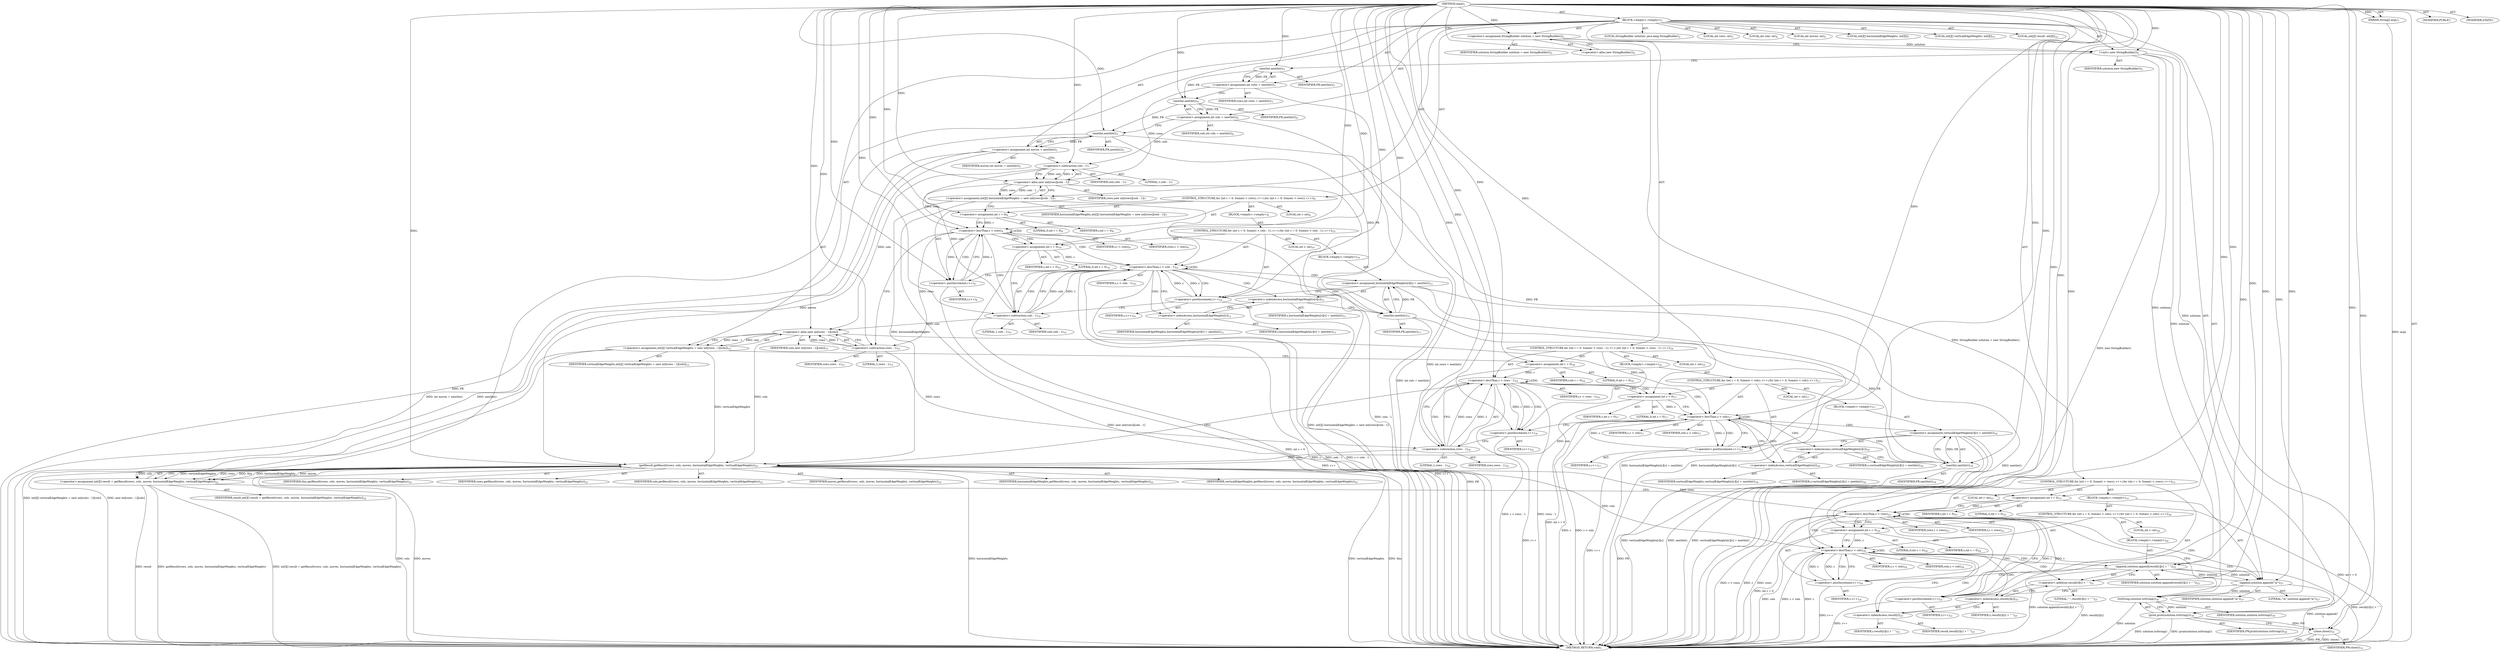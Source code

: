 digraph "main" {  
"19" [label = <(METHOD,main)<SUB>1</SUB>> ]
"20" [label = <(PARAM,String[] args)<SUB>1</SUB>> ]
"21" [label = <(BLOCK,&lt;empty&gt;,&lt;empty&gt;)<SUB>1</SUB>> ]
"4" [label = <(LOCAL,StringBuilder solution: java.lang.StringBuilder)<SUB>2</SUB>> ]
"22" [label = <(&lt;operator&gt;.assignment,StringBuilder solution = new StringBuilder())<SUB>2</SUB>> ]
"23" [label = <(IDENTIFIER,solution,StringBuilder solution = new StringBuilder())<SUB>2</SUB>> ]
"24" [label = <(&lt;operator&gt;.alloc,new StringBuilder())<SUB>2</SUB>> ]
"25" [label = <(&lt;init&gt;,new StringBuilder())<SUB>2</SUB>> ]
"3" [label = <(IDENTIFIER,solution,new StringBuilder())<SUB>2</SUB>> ]
"26" [label = <(LOCAL,int rows: int)<SUB>3</SUB>> ]
"27" [label = <(&lt;operator&gt;.assignment,int rows = nextInt())<SUB>3</SUB>> ]
"28" [label = <(IDENTIFIER,rows,int rows = nextInt())<SUB>3</SUB>> ]
"29" [label = <(nextInt,nextInt())<SUB>3</SUB>> ]
"30" [label = <(IDENTIFIER,FR,nextInt())<SUB>3</SUB>> ]
"31" [label = <(LOCAL,int cols: int)<SUB>4</SUB>> ]
"32" [label = <(&lt;operator&gt;.assignment,int cols = nextInt())<SUB>4</SUB>> ]
"33" [label = <(IDENTIFIER,cols,int cols = nextInt())<SUB>4</SUB>> ]
"34" [label = <(nextInt,nextInt())<SUB>4</SUB>> ]
"35" [label = <(IDENTIFIER,FR,nextInt())<SUB>4</SUB>> ]
"36" [label = <(LOCAL,int moves: int)<SUB>5</SUB>> ]
"37" [label = <(&lt;operator&gt;.assignment,int moves = nextInt())<SUB>5</SUB>> ]
"38" [label = <(IDENTIFIER,moves,int moves = nextInt())<SUB>5</SUB>> ]
"39" [label = <(nextInt,nextInt())<SUB>5</SUB>> ]
"40" [label = <(IDENTIFIER,FR,nextInt())<SUB>5</SUB>> ]
"41" [label = <(LOCAL,int[][] horizontalEdgeWeights: int[][])<SUB>7</SUB>> ]
"42" [label = <(&lt;operator&gt;.assignment,int[][] horizontalEdgeWeights = new int[rows][cols - 1])<SUB>7</SUB>> ]
"43" [label = <(IDENTIFIER,horizontalEdgeWeights,int[][] horizontalEdgeWeights = new int[rows][cols - 1])<SUB>7</SUB>> ]
"44" [label = <(&lt;operator&gt;.alloc,new int[rows][cols - 1])> ]
"45" [label = <(IDENTIFIER,rows,new int[rows][cols - 1])<SUB>7</SUB>> ]
"46" [label = <(&lt;operator&gt;.subtraction,cols - 1)<SUB>7</SUB>> ]
"47" [label = <(IDENTIFIER,cols,cols - 1)<SUB>7</SUB>> ]
"48" [label = <(LITERAL,1,cols - 1)<SUB>7</SUB>> ]
"49" [label = <(CONTROL_STRUCTURE,for (int r = 0; Some(r &lt; rows); r++),for (int r = 0; Some(r &lt; rows); r++))<SUB>9</SUB>> ]
"50" [label = <(LOCAL,int r: int)<SUB>9</SUB>> ]
"51" [label = <(&lt;operator&gt;.assignment,int r = 0)<SUB>9</SUB>> ]
"52" [label = <(IDENTIFIER,r,int r = 0)<SUB>9</SUB>> ]
"53" [label = <(LITERAL,0,int r = 0)<SUB>9</SUB>> ]
"54" [label = <(&lt;operator&gt;.lessThan,r &lt; rows)<SUB>9</SUB>> ]
"55" [label = <(IDENTIFIER,r,r &lt; rows)<SUB>9</SUB>> ]
"56" [label = <(IDENTIFIER,rows,r &lt; rows)<SUB>9</SUB>> ]
"57" [label = <(&lt;operator&gt;.postIncrement,r++)<SUB>9</SUB>> ]
"58" [label = <(IDENTIFIER,r,r++)<SUB>9</SUB>> ]
"59" [label = <(BLOCK,&lt;empty&gt;,&lt;empty&gt;)<SUB>9</SUB>> ]
"60" [label = <(CONTROL_STRUCTURE,for (int c = 0; Some(c &lt; cols - 1); c++),for (int c = 0; Some(c &lt; cols - 1); c++))<SUB>10</SUB>> ]
"61" [label = <(LOCAL,int c: int)<SUB>10</SUB>> ]
"62" [label = <(&lt;operator&gt;.assignment,int c = 0)<SUB>10</SUB>> ]
"63" [label = <(IDENTIFIER,c,int c = 0)<SUB>10</SUB>> ]
"64" [label = <(LITERAL,0,int c = 0)<SUB>10</SUB>> ]
"65" [label = <(&lt;operator&gt;.lessThan,c &lt; cols - 1)<SUB>10</SUB>> ]
"66" [label = <(IDENTIFIER,c,c &lt; cols - 1)<SUB>10</SUB>> ]
"67" [label = <(&lt;operator&gt;.subtraction,cols - 1)<SUB>10</SUB>> ]
"68" [label = <(IDENTIFIER,cols,cols - 1)<SUB>10</SUB>> ]
"69" [label = <(LITERAL,1,cols - 1)<SUB>10</SUB>> ]
"70" [label = <(&lt;operator&gt;.postIncrement,c++)<SUB>10</SUB>> ]
"71" [label = <(IDENTIFIER,c,c++)<SUB>10</SUB>> ]
"72" [label = <(BLOCK,&lt;empty&gt;,&lt;empty&gt;)<SUB>10</SUB>> ]
"73" [label = <(&lt;operator&gt;.assignment,horizontalEdgeWeights[r][c] = nextInt())<SUB>11</SUB>> ]
"74" [label = <(&lt;operator&gt;.indexAccess,horizontalEdgeWeights[r][c])<SUB>11</SUB>> ]
"75" [label = <(&lt;operator&gt;.indexAccess,horizontalEdgeWeights[r])<SUB>11</SUB>> ]
"76" [label = <(IDENTIFIER,horizontalEdgeWeights,horizontalEdgeWeights[r][c] = nextInt())<SUB>11</SUB>> ]
"77" [label = <(IDENTIFIER,r,horizontalEdgeWeights[r][c] = nextInt())<SUB>11</SUB>> ]
"78" [label = <(IDENTIFIER,c,horizontalEdgeWeights[r][c] = nextInt())<SUB>11</SUB>> ]
"79" [label = <(nextInt,nextInt())<SUB>11</SUB>> ]
"80" [label = <(IDENTIFIER,FR,nextInt())<SUB>11</SUB>> ]
"81" [label = <(LOCAL,int[][] verticalEdgeWeights: int[][])<SUB>15</SUB>> ]
"82" [label = <(&lt;operator&gt;.assignment,int[][] verticalEdgeWeights = new int[rows - 1][cols])<SUB>15</SUB>> ]
"83" [label = <(IDENTIFIER,verticalEdgeWeights,int[][] verticalEdgeWeights = new int[rows - 1][cols])<SUB>15</SUB>> ]
"84" [label = <(&lt;operator&gt;.alloc,new int[rows - 1][cols])> ]
"85" [label = <(&lt;operator&gt;.subtraction,rows - 1)<SUB>15</SUB>> ]
"86" [label = <(IDENTIFIER,rows,rows - 1)<SUB>15</SUB>> ]
"87" [label = <(LITERAL,1,rows - 1)<SUB>15</SUB>> ]
"88" [label = <(IDENTIFIER,cols,new int[rows - 1][cols])<SUB>15</SUB>> ]
"89" [label = <(CONTROL_STRUCTURE,for (int r = 0; Some(r &lt; rows - 1); r++),for (int r = 0; Some(r &lt; rows - 1); r++))<SUB>16</SUB>> ]
"90" [label = <(LOCAL,int r: int)<SUB>16</SUB>> ]
"91" [label = <(&lt;operator&gt;.assignment,int r = 0)<SUB>16</SUB>> ]
"92" [label = <(IDENTIFIER,r,int r = 0)<SUB>16</SUB>> ]
"93" [label = <(LITERAL,0,int r = 0)<SUB>16</SUB>> ]
"94" [label = <(&lt;operator&gt;.lessThan,r &lt; rows - 1)<SUB>16</SUB>> ]
"95" [label = <(IDENTIFIER,r,r &lt; rows - 1)<SUB>16</SUB>> ]
"96" [label = <(&lt;operator&gt;.subtraction,rows - 1)<SUB>16</SUB>> ]
"97" [label = <(IDENTIFIER,rows,rows - 1)<SUB>16</SUB>> ]
"98" [label = <(LITERAL,1,rows - 1)<SUB>16</SUB>> ]
"99" [label = <(&lt;operator&gt;.postIncrement,r++)<SUB>16</SUB>> ]
"100" [label = <(IDENTIFIER,r,r++)<SUB>16</SUB>> ]
"101" [label = <(BLOCK,&lt;empty&gt;,&lt;empty&gt;)<SUB>16</SUB>> ]
"102" [label = <(CONTROL_STRUCTURE,for (int c = 0; Some(c &lt; cols); c++),for (int c = 0; Some(c &lt; cols); c++))<SUB>17</SUB>> ]
"103" [label = <(LOCAL,int c: int)<SUB>17</SUB>> ]
"104" [label = <(&lt;operator&gt;.assignment,int c = 0)<SUB>17</SUB>> ]
"105" [label = <(IDENTIFIER,c,int c = 0)<SUB>17</SUB>> ]
"106" [label = <(LITERAL,0,int c = 0)<SUB>17</SUB>> ]
"107" [label = <(&lt;operator&gt;.lessThan,c &lt; cols)<SUB>17</SUB>> ]
"108" [label = <(IDENTIFIER,c,c &lt; cols)<SUB>17</SUB>> ]
"109" [label = <(IDENTIFIER,cols,c &lt; cols)<SUB>17</SUB>> ]
"110" [label = <(&lt;operator&gt;.postIncrement,c++)<SUB>17</SUB>> ]
"111" [label = <(IDENTIFIER,c,c++)<SUB>17</SUB>> ]
"112" [label = <(BLOCK,&lt;empty&gt;,&lt;empty&gt;)<SUB>17</SUB>> ]
"113" [label = <(&lt;operator&gt;.assignment,verticalEdgeWeights[r][c] = nextInt())<SUB>18</SUB>> ]
"114" [label = <(&lt;operator&gt;.indexAccess,verticalEdgeWeights[r][c])<SUB>18</SUB>> ]
"115" [label = <(&lt;operator&gt;.indexAccess,verticalEdgeWeights[r])<SUB>18</SUB>> ]
"116" [label = <(IDENTIFIER,verticalEdgeWeights,verticalEdgeWeights[r][c] = nextInt())<SUB>18</SUB>> ]
"117" [label = <(IDENTIFIER,r,verticalEdgeWeights[r][c] = nextInt())<SUB>18</SUB>> ]
"118" [label = <(IDENTIFIER,c,verticalEdgeWeights[r][c] = nextInt())<SUB>18</SUB>> ]
"119" [label = <(nextInt,nextInt())<SUB>18</SUB>> ]
"120" [label = <(IDENTIFIER,FR,nextInt())<SUB>18</SUB>> ]
"121" [label = <(LOCAL,int[][] result: int[][])<SUB>22</SUB>> ]
"122" [label = <(&lt;operator&gt;.assignment,int[][] result = getResult(rows, cols, moves, horizontalEdgeWeights, verticalEdgeWeights))<SUB>22</SUB>> ]
"123" [label = <(IDENTIFIER,result,int[][] result = getResult(rows, cols, moves, horizontalEdgeWeights, verticalEdgeWeights))<SUB>22</SUB>> ]
"124" [label = <(getResult,getResult(rows, cols, moves, horizontalEdgeWeights, verticalEdgeWeights))<SUB>22</SUB>> ]
"125" [label = <(IDENTIFIER,this,getResult(rows, cols, moves, horizontalEdgeWeights, verticalEdgeWeights))<SUB>22</SUB>> ]
"126" [label = <(IDENTIFIER,rows,getResult(rows, cols, moves, horizontalEdgeWeights, verticalEdgeWeights))<SUB>22</SUB>> ]
"127" [label = <(IDENTIFIER,cols,getResult(rows, cols, moves, horizontalEdgeWeights, verticalEdgeWeights))<SUB>22</SUB>> ]
"128" [label = <(IDENTIFIER,moves,getResult(rows, cols, moves, horizontalEdgeWeights, verticalEdgeWeights))<SUB>22</SUB>> ]
"129" [label = <(IDENTIFIER,horizontalEdgeWeights,getResult(rows, cols, moves, horizontalEdgeWeights, verticalEdgeWeights))<SUB>22</SUB>> ]
"130" [label = <(IDENTIFIER,verticalEdgeWeights,getResult(rows, cols, moves, horizontalEdgeWeights, verticalEdgeWeights))<SUB>22</SUB>> ]
"131" [label = <(CONTROL_STRUCTURE,for (int r = 0; Some(r &lt; rows); r++),for (int r = 0; Some(r &lt; rows); r++))<SUB>23</SUB>> ]
"132" [label = <(LOCAL,int r: int)<SUB>23</SUB>> ]
"133" [label = <(&lt;operator&gt;.assignment,int r = 0)<SUB>23</SUB>> ]
"134" [label = <(IDENTIFIER,r,int r = 0)<SUB>23</SUB>> ]
"135" [label = <(LITERAL,0,int r = 0)<SUB>23</SUB>> ]
"136" [label = <(&lt;operator&gt;.lessThan,r &lt; rows)<SUB>23</SUB>> ]
"137" [label = <(IDENTIFIER,r,r &lt; rows)<SUB>23</SUB>> ]
"138" [label = <(IDENTIFIER,rows,r &lt; rows)<SUB>23</SUB>> ]
"139" [label = <(&lt;operator&gt;.postIncrement,r++)<SUB>23</SUB>> ]
"140" [label = <(IDENTIFIER,r,r++)<SUB>23</SUB>> ]
"141" [label = <(BLOCK,&lt;empty&gt;,&lt;empty&gt;)<SUB>23</SUB>> ]
"142" [label = <(CONTROL_STRUCTURE,for (int c = 0; Some(c &lt; cols); c++),for (int c = 0; Some(c &lt; cols); c++))<SUB>24</SUB>> ]
"143" [label = <(LOCAL,int c: int)<SUB>24</SUB>> ]
"144" [label = <(&lt;operator&gt;.assignment,int c = 0)<SUB>24</SUB>> ]
"145" [label = <(IDENTIFIER,c,int c = 0)<SUB>24</SUB>> ]
"146" [label = <(LITERAL,0,int c = 0)<SUB>24</SUB>> ]
"147" [label = <(&lt;operator&gt;.lessThan,c &lt; cols)<SUB>24</SUB>> ]
"148" [label = <(IDENTIFIER,c,c &lt; cols)<SUB>24</SUB>> ]
"149" [label = <(IDENTIFIER,cols,c &lt; cols)<SUB>24</SUB>> ]
"150" [label = <(&lt;operator&gt;.postIncrement,c++)<SUB>24</SUB>> ]
"151" [label = <(IDENTIFIER,c,c++)<SUB>24</SUB>> ]
"152" [label = <(BLOCK,&lt;empty&gt;,&lt;empty&gt;)<SUB>24</SUB>> ]
"153" [label = <(append,solution.append(result[r][c] + &quot; &quot;))<SUB>25</SUB>> ]
"154" [label = <(IDENTIFIER,solution,solution.append(result[r][c] + &quot; &quot;))<SUB>25</SUB>> ]
"155" [label = <(&lt;operator&gt;.addition,result[r][c] + &quot; &quot;)<SUB>25</SUB>> ]
"156" [label = <(&lt;operator&gt;.indexAccess,result[r][c])<SUB>25</SUB>> ]
"157" [label = <(&lt;operator&gt;.indexAccess,result[r])<SUB>25</SUB>> ]
"158" [label = <(IDENTIFIER,result,result[r][c] + &quot; &quot;)<SUB>25</SUB>> ]
"159" [label = <(IDENTIFIER,r,result[r][c] + &quot; &quot;)<SUB>25</SUB>> ]
"160" [label = <(IDENTIFIER,c,result[r][c] + &quot; &quot;)<SUB>25</SUB>> ]
"161" [label = <(LITERAL,&quot; &quot;,result[r][c] + &quot; &quot;)<SUB>25</SUB>> ]
"162" [label = <(append,solution.append(&quot;\n&quot;))<SUB>27</SUB>> ]
"163" [label = <(IDENTIFIER,solution,solution.append(&quot;\n&quot;))<SUB>27</SUB>> ]
"164" [label = <(LITERAL,&quot;\n&quot;,solution.append(&quot;\n&quot;))<SUB>27</SUB>> ]
"165" [label = <(print,print(solution.toString()))<SUB>30</SUB>> ]
"166" [label = <(IDENTIFIER,PW,print(solution.toString()))<SUB>30</SUB>> ]
"167" [label = <(toString,solution.toString())<SUB>30</SUB>> ]
"168" [label = <(IDENTIFIER,solution,solution.toString())<SUB>30</SUB>> ]
"169" [label = <(close,close())<SUB>31</SUB>> ]
"170" [label = <(IDENTIFIER,PW,close())<SUB>31</SUB>> ]
"171" [label = <(MODIFIER,PUBLIC)> ]
"172" [label = <(MODIFIER,STATIC)> ]
"173" [label = <(METHOD_RETURN,void)<SUB>1</SUB>> ]
  "19" -> "20"  [ label = "AST: "] 
  "19" -> "21"  [ label = "AST: "] 
  "19" -> "171"  [ label = "AST: "] 
  "19" -> "172"  [ label = "AST: "] 
  "19" -> "173"  [ label = "AST: "] 
  "21" -> "4"  [ label = "AST: "] 
  "21" -> "22"  [ label = "AST: "] 
  "21" -> "25"  [ label = "AST: "] 
  "21" -> "26"  [ label = "AST: "] 
  "21" -> "27"  [ label = "AST: "] 
  "21" -> "31"  [ label = "AST: "] 
  "21" -> "32"  [ label = "AST: "] 
  "21" -> "36"  [ label = "AST: "] 
  "21" -> "37"  [ label = "AST: "] 
  "21" -> "41"  [ label = "AST: "] 
  "21" -> "42"  [ label = "AST: "] 
  "21" -> "49"  [ label = "AST: "] 
  "21" -> "81"  [ label = "AST: "] 
  "21" -> "82"  [ label = "AST: "] 
  "21" -> "89"  [ label = "AST: "] 
  "21" -> "121"  [ label = "AST: "] 
  "21" -> "122"  [ label = "AST: "] 
  "21" -> "131"  [ label = "AST: "] 
  "21" -> "165"  [ label = "AST: "] 
  "21" -> "169"  [ label = "AST: "] 
  "22" -> "23"  [ label = "AST: "] 
  "22" -> "24"  [ label = "AST: "] 
  "25" -> "3"  [ label = "AST: "] 
  "27" -> "28"  [ label = "AST: "] 
  "27" -> "29"  [ label = "AST: "] 
  "29" -> "30"  [ label = "AST: "] 
  "32" -> "33"  [ label = "AST: "] 
  "32" -> "34"  [ label = "AST: "] 
  "34" -> "35"  [ label = "AST: "] 
  "37" -> "38"  [ label = "AST: "] 
  "37" -> "39"  [ label = "AST: "] 
  "39" -> "40"  [ label = "AST: "] 
  "42" -> "43"  [ label = "AST: "] 
  "42" -> "44"  [ label = "AST: "] 
  "44" -> "45"  [ label = "AST: "] 
  "44" -> "46"  [ label = "AST: "] 
  "46" -> "47"  [ label = "AST: "] 
  "46" -> "48"  [ label = "AST: "] 
  "49" -> "50"  [ label = "AST: "] 
  "49" -> "51"  [ label = "AST: "] 
  "49" -> "54"  [ label = "AST: "] 
  "49" -> "57"  [ label = "AST: "] 
  "49" -> "59"  [ label = "AST: "] 
  "51" -> "52"  [ label = "AST: "] 
  "51" -> "53"  [ label = "AST: "] 
  "54" -> "55"  [ label = "AST: "] 
  "54" -> "56"  [ label = "AST: "] 
  "57" -> "58"  [ label = "AST: "] 
  "59" -> "60"  [ label = "AST: "] 
  "60" -> "61"  [ label = "AST: "] 
  "60" -> "62"  [ label = "AST: "] 
  "60" -> "65"  [ label = "AST: "] 
  "60" -> "70"  [ label = "AST: "] 
  "60" -> "72"  [ label = "AST: "] 
  "62" -> "63"  [ label = "AST: "] 
  "62" -> "64"  [ label = "AST: "] 
  "65" -> "66"  [ label = "AST: "] 
  "65" -> "67"  [ label = "AST: "] 
  "67" -> "68"  [ label = "AST: "] 
  "67" -> "69"  [ label = "AST: "] 
  "70" -> "71"  [ label = "AST: "] 
  "72" -> "73"  [ label = "AST: "] 
  "73" -> "74"  [ label = "AST: "] 
  "73" -> "79"  [ label = "AST: "] 
  "74" -> "75"  [ label = "AST: "] 
  "74" -> "78"  [ label = "AST: "] 
  "75" -> "76"  [ label = "AST: "] 
  "75" -> "77"  [ label = "AST: "] 
  "79" -> "80"  [ label = "AST: "] 
  "82" -> "83"  [ label = "AST: "] 
  "82" -> "84"  [ label = "AST: "] 
  "84" -> "85"  [ label = "AST: "] 
  "84" -> "88"  [ label = "AST: "] 
  "85" -> "86"  [ label = "AST: "] 
  "85" -> "87"  [ label = "AST: "] 
  "89" -> "90"  [ label = "AST: "] 
  "89" -> "91"  [ label = "AST: "] 
  "89" -> "94"  [ label = "AST: "] 
  "89" -> "99"  [ label = "AST: "] 
  "89" -> "101"  [ label = "AST: "] 
  "91" -> "92"  [ label = "AST: "] 
  "91" -> "93"  [ label = "AST: "] 
  "94" -> "95"  [ label = "AST: "] 
  "94" -> "96"  [ label = "AST: "] 
  "96" -> "97"  [ label = "AST: "] 
  "96" -> "98"  [ label = "AST: "] 
  "99" -> "100"  [ label = "AST: "] 
  "101" -> "102"  [ label = "AST: "] 
  "102" -> "103"  [ label = "AST: "] 
  "102" -> "104"  [ label = "AST: "] 
  "102" -> "107"  [ label = "AST: "] 
  "102" -> "110"  [ label = "AST: "] 
  "102" -> "112"  [ label = "AST: "] 
  "104" -> "105"  [ label = "AST: "] 
  "104" -> "106"  [ label = "AST: "] 
  "107" -> "108"  [ label = "AST: "] 
  "107" -> "109"  [ label = "AST: "] 
  "110" -> "111"  [ label = "AST: "] 
  "112" -> "113"  [ label = "AST: "] 
  "113" -> "114"  [ label = "AST: "] 
  "113" -> "119"  [ label = "AST: "] 
  "114" -> "115"  [ label = "AST: "] 
  "114" -> "118"  [ label = "AST: "] 
  "115" -> "116"  [ label = "AST: "] 
  "115" -> "117"  [ label = "AST: "] 
  "119" -> "120"  [ label = "AST: "] 
  "122" -> "123"  [ label = "AST: "] 
  "122" -> "124"  [ label = "AST: "] 
  "124" -> "125"  [ label = "AST: "] 
  "124" -> "126"  [ label = "AST: "] 
  "124" -> "127"  [ label = "AST: "] 
  "124" -> "128"  [ label = "AST: "] 
  "124" -> "129"  [ label = "AST: "] 
  "124" -> "130"  [ label = "AST: "] 
  "131" -> "132"  [ label = "AST: "] 
  "131" -> "133"  [ label = "AST: "] 
  "131" -> "136"  [ label = "AST: "] 
  "131" -> "139"  [ label = "AST: "] 
  "131" -> "141"  [ label = "AST: "] 
  "133" -> "134"  [ label = "AST: "] 
  "133" -> "135"  [ label = "AST: "] 
  "136" -> "137"  [ label = "AST: "] 
  "136" -> "138"  [ label = "AST: "] 
  "139" -> "140"  [ label = "AST: "] 
  "141" -> "142"  [ label = "AST: "] 
  "141" -> "162"  [ label = "AST: "] 
  "142" -> "143"  [ label = "AST: "] 
  "142" -> "144"  [ label = "AST: "] 
  "142" -> "147"  [ label = "AST: "] 
  "142" -> "150"  [ label = "AST: "] 
  "142" -> "152"  [ label = "AST: "] 
  "144" -> "145"  [ label = "AST: "] 
  "144" -> "146"  [ label = "AST: "] 
  "147" -> "148"  [ label = "AST: "] 
  "147" -> "149"  [ label = "AST: "] 
  "150" -> "151"  [ label = "AST: "] 
  "152" -> "153"  [ label = "AST: "] 
  "153" -> "154"  [ label = "AST: "] 
  "153" -> "155"  [ label = "AST: "] 
  "155" -> "156"  [ label = "AST: "] 
  "155" -> "161"  [ label = "AST: "] 
  "156" -> "157"  [ label = "AST: "] 
  "156" -> "160"  [ label = "AST: "] 
  "157" -> "158"  [ label = "AST: "] 
  "157" -> "159"  [ label = "AST: "] 
  "162" -> "163"  [ label = "AST: "] 
  "162" -> "164"  [ label = "AST: "] 
  "165" -> "166"  [ label = "AST: "] 
  "165" -> "167"  [ label = "AST: "] 
  "167" -> "168"  [ label = "AST: "] 
  "169" -> "170"  [ label = "AST: "] 
  "22" -> "25"  [ label = "CFG: "] 
  "25" -> "29"  [ label = "CFG: "] 
  "27" -> "34"  [ label = "CFG: "] 
  "32" -> "39"  [ label = "CFG: "] 
  "37" -> "46"  [ label = "CFG: "] 
  "42" -> "51"  [ label = "CFG: "] 
  "82" -> "91"  [ label = "CFG: "] 
  "122" -> "133"  [ label = "CFG: "] 
  "165" -> "169"  [ label = "CFG: "] 
  "169" -> "173"  [ label = "CFG: "] 
  "24" -> "22"  [ label = "CFG: "] 
  "29" -> "27"  [ label = "CFG: "] 
  "34" -> "32"  [ label = "CFG: "] 
  "39" -> "37"  [ label = "CFG: "] 
  "44" -> "42"  [ label = "CFG: "] 
  "51" -> "54"  [ label = "CFG: "] 
  "54" -> "62"  [ label = "CFG: "] 
  "54" -> "85"  [ label = "CFG: "] 
  "57" -> "54"  [ label = "CFG: "] 
  "84" -> "82"  [ label = "CFG: "] 
  "91" -> "96"  [ label = "CFG: "] 
  "94" -> "104"  [ label = "CFG: "] 
  "94" -> "124"  [ label = "CFG: "] 
  "99" -> "96"  [ label = "CFG: "] 
  "124" -> "122"  [ label = "CFG: "] 
  "133" -> "136"  [ label = "CFG: "] 
  "136" -> "144"  [ label = "CFG: "] 
  "136" -> "167"  [ label = "CFG: "] 
  "139" -> "136"  [ label = "CFG: "] 
  "167" -> "165"  [ label = "CFG: "] 
  "46" -> "44"  [ label = "CFG: "] 
  "85" -> "84"  [ label = "CFG: "] 
  "96" -> "94"  [ label = "CFG: "] 
  "162" -> "139"  [ label = "CFG: "] 
  "62" -> "67"  [ label = "CFG: "] 
  "65" -> "75"  [ label = "CFG: "] 
  "65" -> "57"  [ label = "CFG: "] 
  "70" -> "67"  [ label = "CFG: "] 
  "104" -> "107"  [ label = "CFG: "] 
  "107" -> "115"  [ label = "CFG: "] 
  "107" -> "99"  [ label = "CFG: "] 
  "110" -> "107"  [ label = "CFG: "] 
  "144" -> "147"  [ label = "CFG: "] 
  "147" -> "157"  [ label = "CFG: "] 
  "147" -> "162"  [ label = "CFG: "] 
  "150" -> "147"  [ label = "CFG: "] 
  "67" -> "65"  [ label = "CFG: "] 
  "73" -> "70"  [ label = "CFG: "] 
  "113" -> "110"  [ label = "CFG: "] 
  "153" -> "150"  [ label = "CFG: "] 
  "74" -> "79"  [ label = "CFG: "] 
  "79" -> "73"  [ label = "CFG: "] 
  "114" -> "119"  [ label = "CFG: "] 
  "119" -> "113"  [ label = "CFG: "] 
  "155" -> "153"  [ label = "CFG: "] 
  "75" -> "74"  [ label = "CFG: "] 
  "115" -> "114"  [ label = "CFG: "] 
  "156" -> "155"  [ label = "CFG: "] 
  "157" -> "156"  [ label = "CFG: "] 
  "19" -> "24"  [ label = "CFG: "] 
  "20" -> "173"  [ label = "DDG: args"] 
  "22" -> "173"  [ label = "DDG: StringBuilder solution = new StringBuilder()"] 
  "25" -> "173"  [ label = "DDG: new StringBuilder()"] 
  "27" -> "173"  [ label = "DDG: int rows = nextInt()"] 
  "32" -> "173"  [ label = "DDG: int cols = nextInt()"] 
  "39" -> "173"  [ label = "DDG: FR"] 
  "37" -> "173"  [ label = "DDG: nextInt()"] 
  "37" -> "173"  [ label = "DDG: int moves = nextInt()"] 
  "44" -> "173"  [ label = "DDG: cols - 1"] 
  "42" -> "173"  [ label = "DDG: new int[rows][cols - 1]"] 
  "42" -> "173"  [ label = "DDG: int[][] horizontalEdgeWeights = new int[rows][cols - 1]"] 
  "82" -> "173"  [ label = "DDG: new int[rows - 1][cols]"] 
  "82" -> "173"  [ label = "DDG: int[][] verticalEdgeWeights = new int[rows - 1][cols]"] 
  "94" -> "173"  [ label = "DDG: rows - 1"] 
  "94" -> "173"  [ label = "DDG: r &lt; rows - 1"] 
  "122" -> "173"  [ label = "DDG: result"] 
  "124" -> "173"  [ label = "DDG: cols"] 
  "124" -> "173"  [ label = "DDG: moves"] 
  "124" -> "173"  [ label = "DDG: horizontalEdgeWeights"] 
  "124" -> "173"  [ label = "DDG: verticalEdgeWeights"] 
  "122" -> "173"  [ label = "DDG: getResult(rows, cols, moves, horizontalEdgeWeights, verticalEdgeWeights)"] 
  "122" -> "173"  [ label = "DDG: int[][] result = getResult(rows, cols, moves, horizontalEdgeWeights, verticalEdgeWeights)"] 
  "133" -> "173"  [ label = "DDG: int r = 0"] 
  "136" -> "173"  [ label = "DDG: r"] 
  "136" -> "173"  [ label = "DDG: rows"] 
  "136" -> "173"  [ label = "DDG: r &lt; rows"] 
  "167" -> "173"  [ label = "DDG: solution"] 
  "165" -> "173"  [ label = "DDG: solution.toString()"] 
  "165" -> "173"  [ label = "DDG: print(solution.toString())"] 
  "169" -> "173"  [ label = "DDG: PW"] 
  "169" -> "173"  [ label = "DDG: close()"] 
  "144" -> "173"  [ label = "DDG: int c = 0"] 
  "147" -> "173"  [ label = "DDG: c"] 
  "147" -> "173"  [ label = "DDG: cols"] 
  "147" -> "173"  [ label = "DDG: c &lt; cols"] 
  "162" -> "173"  [ label = "DDG: solution.append(&quot;\n&quot;)"] 
  "139" -> "173"  [ label = "DDG: r++"] 
  "155" -> "173"  [ label = "DDG: result[r][c]"] 
  "153" -> "173"  [ label = "DDG: result[r][c] + &quot; &quot;"] 
  "153" -> "173"  [ label = "DDG: solution.append(result[r][c] + &quot; &quot;)"] 
  "150" -> "173"  [ label = "DDG: c++"] 
  "104" -> "173"  [ label = "DDG: int c = 0"] 
  "107" -> "173"  [ label = "DDG: c"] 
  "107" -> "173"  [ label = "DDG: c &lt; cols"] 
  "99" -> "173"  [ label = "DDG: r++"] 
  "113" -> "173"  [ label = "DDG: verticalEdgeWeights[r][c]"] 
  "119" -> "173"  [ label = "DDG: FR"] 
  "113" -> "173"  [ label = "DDG: nextInt()"] 
  "113" -> "173"  [ label = "DDG: verticalEdgeWeights[r][c] = nextInt()"] 
  "110" -> "173"  [ label = "DDG: c++"] 
  "62" -> "173"  [ label = "DDG: int c = 0"] 
  "65" -> "173"  [ label = "DDG: c"] 
  "65" -> "173"  [ label = "DDG: cols - 1"] 
  "65" -> "173"  [ label = "DDG: c &lt; cols - 1"] 
  "57" -> "173"  [ label = "DDG: r++"] 
  "73" -> "173"  [ label = "DDG: horizontalEdgeWeights[r][c]"] 
  "79" -> "173"  [ label = "DDG: FR"] 
  "73" -> "173"  [ label = "DDG: nextInt()"] 
  "73" -> "173"  [ label = "DDG: horizontalEdgeWeights[r][c] = nextInt()"] 
  "70" -> "173"  [ label = "DDG: c++"] 
  "124" -> "173"  [ label = "DDG: this"] 
  "19" -> "20"  [ label = "DDG: "] 
  "19" -> "22"  [ label = "DDG: "] 
  "29" -> "27"  [ label = "DDG: FR"] 
  "34" -> "32"  [ label = "DDG: FR"] 
  "39" -> "37"  [ label = "DDG: FR"] 
  "44" -> "42"  [ label = "DDG: rows"] 
  "44" -> "42"  [ label = "DDG: cols - 1"] 
  "84" -> "82"  [ label = "DDG: rows - 1"] 
  "84" -> "82"  [ label = "DDG: cols"] 
  "124" -> "122"  [ label = "DDG: verticalEdgeWeights"] 
  "124" -> "122"  [ label = "DDG: rows"] 
  "124" -> "122"  [ label = "DDG: this"] 
  "124" -> "122"  [ label = "DDG: horizontalEdgeWeights"] 
  "124" -> "122"  [ label = "DDG: moves"] 
  "124" -> "122"  [ label = "DDG: cols"] 
  "22" -> "25"  [ label = "DDG: solution"] 
  "19" -> "25"  [ label = "DDG: "] 
  "19" -> "51"  [ label = "DDG: "] 
  "19" -> "91"  [ label = "DDG: "] 
  "19" -> "133"  [ label = "DDG: "] 
  "19" -> "165"  [ label = "DDG: "] 
  "167" -> "165"  [ label = "DDG: solution"] 
  "165" -> "169"  [ label = "DDG: PW"] 
  "19" -> "169"  [ label = "DDG: "] 
  "19" -> "29"  [ label = "DDG: "] 
  "29" -> "34"  [ label = "DDG: FR"] 
  "19" -> "34"  [ label = "DDG: "] 
  "34" -> "39"  [ label = "DDG: FR"] 
  "19" -> "39"  [ label = "DDG: "] 
  "27" -> "44"  [ label = "DDG: rows"] 
  "19" -> "44"  [ label = "DDG: "] 
  "46" -> "44"  [ label = "DDG: cols"] 
  "46" -> "44"  [ label = "DDG: 1"] 
  "51" -> "54"  [ label = "DDG: r"] 
  "57" -> "54"  [ label = "DDG: r"] 
  "19" -> "54"  [ label = "DDG: "] 
  "44" -> "54"  [ label = "DDG: rows"] 
  "54" -> "57"  [ label = "DDG: r"] 
  "19" -> "57"  [ label = "DDG: "] 
  "85" -> "84"  [ label = "DDG: rows"] 
  "85" -> "84"  [ label = "DDG: 1"] 
  "46" -> "84"  [ label = "DDG: cols"] 
  "67" -> "84"  [ label = "DDG: cols"] 
  "19" -> "84"  [ label = "DDG: "] 
  "91" -> "94"  [ label = "DDG: r"] 
  "99" -> "94"  [ label = "DDG: r"] 
  "19" -> "94"  [ label = "DDG: "] 
  "96" -> "94"  [ label = "DDG: rows"] 
  "96" -> "94"  [ label = "DDG: 1"] 
  "94" -> "99"  [ label = "DDG: r"] 
  "19" -> "99"  [ label = "DDG: "] 
  "19" -> "124"  [ label = "DDG: "] 
  "96" -> "124"  [ label = "DDG: rows"] 
  "84" -> "124"  [ label = "DDG: cols"] 
  "107" -> "124"  [ label = "DDG: cols"] 
  "37" -> "124"  [ label = "DDG: moves"] 
  "42" -> "124"  [ label = "DDG: horizontalEdgeWeights"] 
  "82" -> "124"  [ label = "DDG: verticalEdgeWeights"] 
  "133" -> "136"  [ label = "DDG: r"] 
  "139" -> "136"  [ label = "DDG: r"] 
  "19" -> "136"  [ label = "DDG: "] 
  "124" -> "136"  [ label = "DDG: rows"] 
  "136" -> "139"  [ label = "DDG: r"] 
  "19" -> "139"  [ label = "DDG: "] 
  "25" -> "167"  [ label = "DDG: solution"] 
  "162" -> "167"  [ label = "DDG: solution"] 
  "19" -> "167"  [ label = "DDG: "] 
  "32" -> "46"  [ label = "DDG: cols"] 
  "19" -> "46"  [ label = "DDG: "] 
  "19" -> "62"  [ label = "DDG: "] 
  "54" -> "85"  [ label = "DDG: rows"] 
  "19" -> "85"  [ label = "DDG: "] 
  "85" -> "96"  [ label = "DDG: rows"] 
  "19" -> "96"  [ label = "DDG: "] 
  "19" -> "104"  [ label = "DDG: "] 
  "19" -> "144"  [ label = "DDG: "] 
  "25" -> "162"  [ label = "DDG: solution"] 
  "153" -> "162"  [ label = "DDG: solution"] 
  "19" -> "162"  [ label = "DDG: "] 
  "62" -> "65"  [ label = "DDG: c"] 
  "70" -> "65"  [ label = "DDG: c"] 
  "19" -> "65"  [ label = "DDG: "] 
  "67" -> "65"  [ label = "DDG: cols"] 
  "67" -> "65"  [ label = "DDG: 1"] 
  "65" -> "70"  [ label = "DDG: c"] 
  "19" -> "70"  [ label = "DDG: "] 
  "79" -> "73"  [ label = "DDG: FR"] 
  "104" -> "107"  [ label = "DDG: c"] 
  "110" -> "107"  [ label = "DDG: c"] 
  "19" -> "107"  [ label = "DDG: "] 
  "84" -> "107"  [ label = "DDG: cols"] 
  "107" -> "110"  [ label = "DDG: c"] 
  "19" -> "110"  [ label = "DDG: "] 
  "119" -> "113"  [ label = "DDG: FR"] 
  "144" -> "147"  [ label = "DDG: c"] 
  "150" -> "147"  [ label = "DDG: c"] 
  "19" -> "147"  [ label = "DDG: "] 
  "124" -> "147"  [ label = "DDG: cols"] 
  "147" -> "150"  [ label = "DDG: c"] 
  "19" -> "150"  [ label = "DDG: "] 
  "46" -> "67"  [ label = "DDG: cols"] 
  "19" -> "67"  [ label = "DDG: "] 
  "25" -> "153"  [ label = "DDG: solution"] 
  "162" -> "153"  [ label = "DDG: solution"] 
  "19" -> "153"  [ label = "DDG: "] 
  "39" -> "79"  [ label = "DDG: FR"] 
  "19" -> "79"  [ label = "DDG: "] 
  "39" -> "119"  [ label = "DDG: FR"] 
  "79" -> "119"  [ label = "DDG: FR"] 
  "19" -> "119"  [ label = "DDG: "] 
  "19" -> "155"  [ label = "DDG: "] 
  "54" -> "57"  [ label = "CDG: "] 
  "54" -> "67"  [ label = "CDG: "] 
  "54" -> "65"  [ label = "CDG: "] 
  "54" -> "54"  [ label = "CDG: "] 
  "54" -> "62"  [ label = "CDG: "] 
  "94" -> "107"  [ label = "CDG: "] 
  "94" -> "94"  [ label = "CDG: "] 
  "94" -> "96"  [ label = "CDG: "] 
  "94" -> "99"  [ label = "CDG: "] 
  "94" -> "104"  [ label = "CDG: "] 
  "136" -> "136"  [ label = "CDG: "] 
  "136" -> "162"  [ label = "CDG: "] 
  "136" -> "144"  [ label = "CDG: "] 
  "136" -> "147"  [ label = "CDG: "] 
  "136" -> "139"  [ label = "CDG: "] 
  "65" -> "73"  [ label = "CDG: "] 
  "65" -> "75"  [ label = "CDG: "] 
  "65" -> "67"  [ label = "CDG: "] 
  "65" -> "74"  [ label = "CDG: "] 
  "65" -> "65"  [ label = "CDG: "] 
  "65" -> "79"  [ label = "CDG: "] 
  "65" -> "70"  [ label = "CDG: "] 
  "107" -> "107"  [ label = "CDG: "] 
  "107" -> "115"  [ label = "CDG: "] 
  "107" -> "113"  [ label = "CDG: "] 
  "107" -> "114"  [ label = "CDG: "] 
  "107" -> "119"  [ label = "CDG: "] 
  "107" -> "110"  [ label = "CDG: "] 
  "147" -> "150"  [ label = "CDG: "] 
  "147" -> "153"  [ label = "CDG: "] 
  "147" -> "157"  [ label = "CDG: "] 
  "147" -> "147"  [ label = "CDG: "] 
  "147" -> "155"  [ label = "CDG: "] 
  "147" -> "156"  [ label = "CDG: "] 
}
